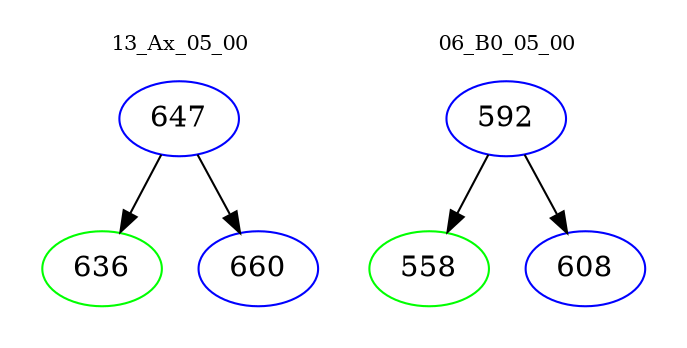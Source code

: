 digraph{
subgraph cluster_0 {
color = white
label = "13_Ax_05_00";
fontsize=10;
T0_647 [label="647", color="blue"]
T0_647 -> T0_636 [color="black"]
T0_636 [label="636", color="green"]
T0_647 -> T0_660 [color="black"]
T0_660 [label="660", color="blue"]
}
subgraph cluster_1 {
color = white
label = "06_B0_05_00";
fontsize=10;
T1_592 [label="592", color="blue"]
T1_592 -> T1_558 [color="black"]
T1_558 [label="558", color="green"]
T1_592 -> T1_608 [color="black"]
T1_608 [label="608", color="blue"]
}
}
